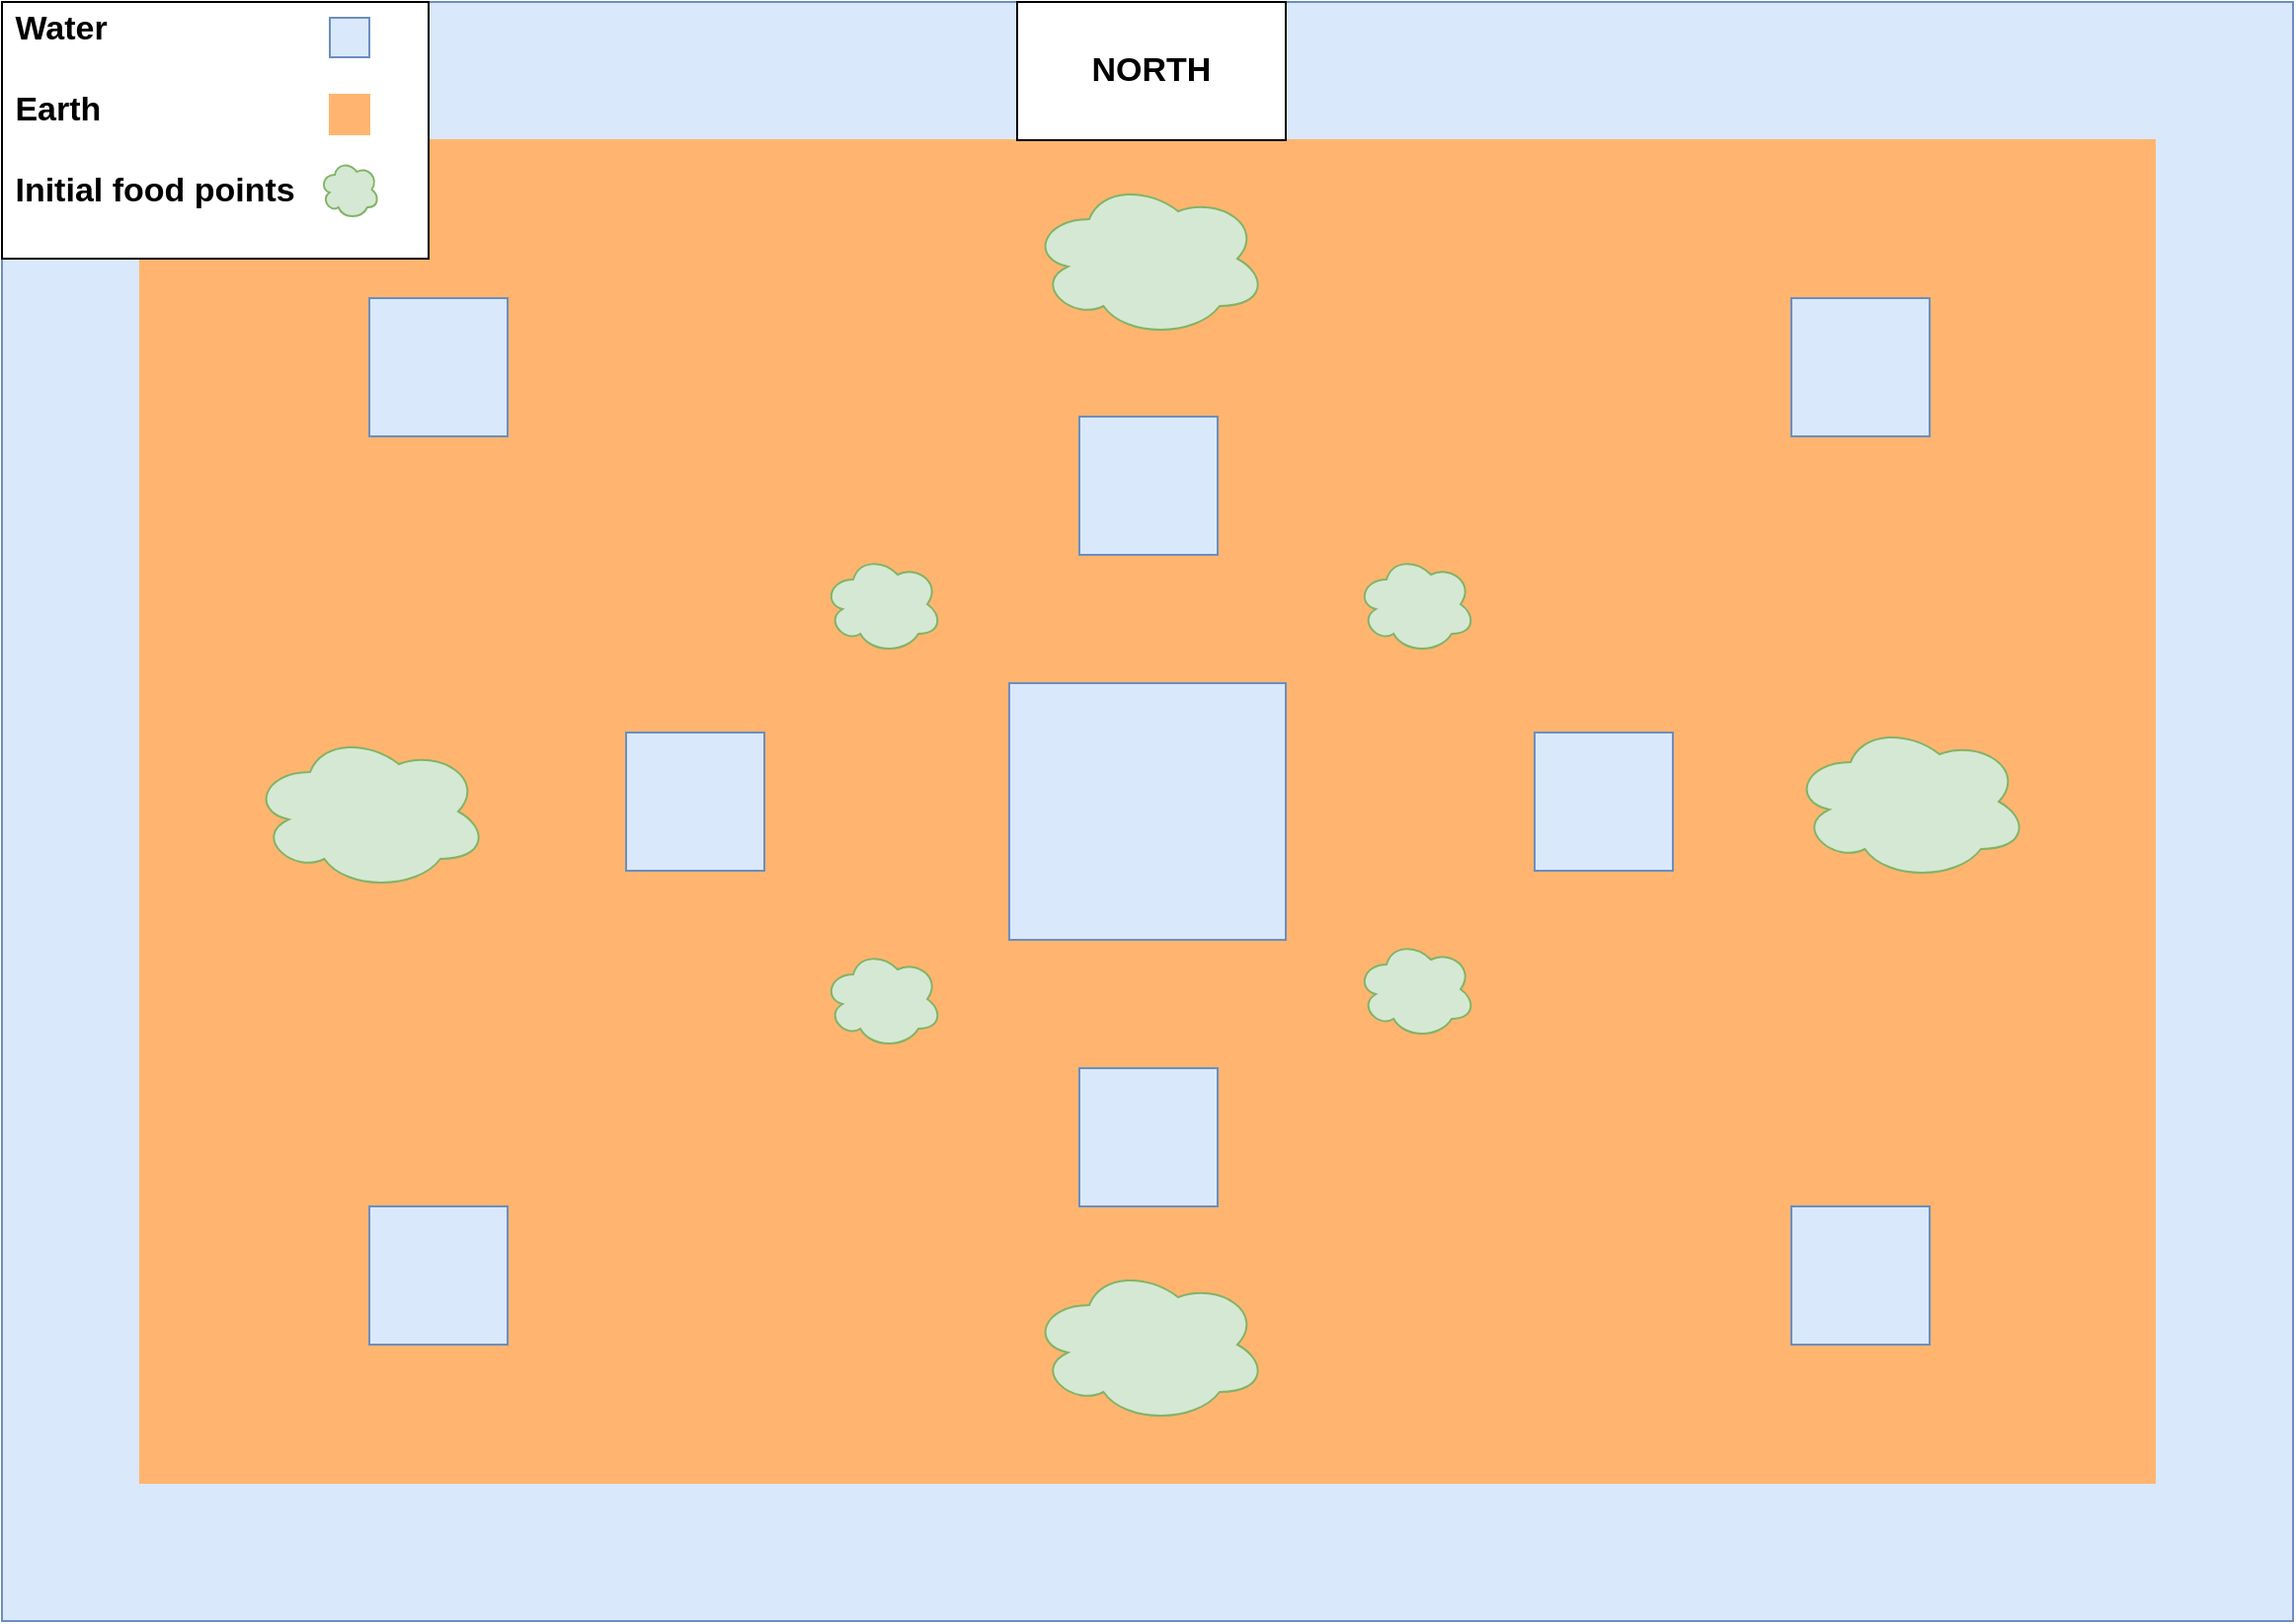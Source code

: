 <mxfile version="13.7.3" type="device"><diagram id="fKw9vPdynP2pRNAPCtEU" name="Page-1"><mxGraphModel dx="2222" dy="1823" grid="1" gridSize="10" guides="1" tooltips="1" connect="1" arrows="1" fold="1" page="1" pageScale="1" pageWidth="1169" pageHeight="827" math="0" shadow="0"><root><mxCell id="0"/><mxCell id="1" parent="0"/><mxCell id="Lkl-iBqYmnBwSIcHFg9j-1" value="" style="rounded=0;whiteSpace=wrap;html=1;fillColor=#dae8fc;strokeColor=#6c8ebf;" vertex="1" parent="1"><mxGeometry x="4" width="1160" height="820" as="geometry"/></mxCell><mxCell id="Lkl-iBqYmnBwSIcHFg9j-2" value="" style="rounded=0;whiteSpace=wrap;html=1;strokeColor=#FFB570;fillColor=#FFB570;" vertex="1" parent="1"><mxGeometry x="74" y="70" width="1020" height="680" as="geometry"/></mxCell><mxCell id="Lkl-iBqYmnBwSIcHFg9j-3" value="" style="rounded=0;whiteSpace=wrap;html=1;strokeColor=#6c8ebf;fillColor=#dae8fc;" vertex="1" parent="1"><mxGeometry x="514" y="345" width="140" height="130" as="geometry"/></mxCell><mxCell id="Lkl-iBqYmnBwSIcHFg9j-4" value="" style="rounded=0;whiteSpace=wrap;html=1;strokeColor=#6c8ebf;fillColor=#dae8fc;" vertex="1" parent="1"><mxGeometry x="190" y="150" width="70" height="70" as="geometry"/></mxCell><mxCell id="Lkl-iBqYmnBwSIcHFg9j-5" value="" style="rounded=0;whiteSpace=wrap;html=1;strokeColor=#6c8ebf;fillColor=#dae8fc;" vertex="1" parent="1"><mxGeometry x="910" y="610" width="70" height="70" as="geometry"/></mxCell><mxCell id="Lkl-iBqYmnBwSIcHFg9j-6" value="" style="rounded=0;whiteSpace=wrap;html=1;strokeColor=#6c8ebf;fillColor=#dae8fc;" vertex="1" parent="1"><mxGeometry x="910" y="150" width="70" height="70" as="geometry"/></mxCell><mxCell id="Lkl-iBqYmnBwSIcHFg9j-7" value="" style="rounded=0;whiteSpace=wrap;html=1;strokeColor=#6c8ebf;fillColor=#dae8fc;" vertex="1" parent="1"><mxGeometry x="190" y="610" width="70" height="70" as="geometry"/></mxCell><mxCell id="Lkl-iBqYmnBwSIcHFg9j-8" value="" style="rounded=0;whiteSpace=wrap;html=1;strokeColor=#6c8ebf;fillColor=#dae8fc;" vertex="1" parent="1"><mxGeometry x="320" y="370" width="70" height="70" as="geometry"/></mxCell><mxCell id="Lkl-iBqYmnBwSIcHFg9j-9" value="" style="rounded=0;whiteSpace=wrap;html=1;strokeColor=#6c8ebf;fillColor=#dae8fc;" vertex="1" parent="1"><mxGeometry x="549.5" y="540" width="70" height="70" as="geometry"/></mxCell><mxCell id="Lkl-iBqYmnBwSIcHFg9j-10" value="" style="rounded=0;whiteSpace=wrap;html=1;strokeColor=#6c8ebf;fillColor=#dae8fc;" vertex="1" parent="1"><mxGeometry x="549.5" y="210" width="70" height="70" as="geometry"/></mxCell><mxCell id="Lkl-iBqYmnBwSIcHFg9j-11" value="" style="rounded=0;whiteSpace=wrap;html=1;strokeColor=#6c8ebf;fillColor=#dae8fc;" vertex="1" parent="1"><mxGeometry x="780" y="370" width="70" height="70" as="geometry"/></mxCell><mxCell id="Lkl-iBqYmnBwSIcHFg9j-13" value="" style="ellipse;shape=cloud;whiteSpace=wrap;html=1;strokeColor=#82b366;fillColor=#d5e8d4;" vertex="1" parent="1"><mxGeometry x="130" y="370" width="120" height="80" as="geometry"/></mxCell><mxCell id="Lkl-iBqYmnBwSIcHFg9j-14" value="" style="ellipse;shape=cloud;whiteSpace=wrap;html=1;strokeColor=#82b366;fillColor=#d5e8d4;" vertex="1" parent="1"><mxGeometry x="910" y="365" width="120" height="80" as="geometry"/></mxCell><mxCell id="Lkl-iBqYmnBwSIcHFg9j-15" value="&lt;span style=&quot;color: rgba(0 , 0 , 0 , 0) ; font-family: monospace ; font-size: 0px&quot;&gt;%3CmxGraphModel%3E%3Croot%3E%3CmxCell%20id%3D%220%22%2F%3E%3CmxCell%20id%3D%221%22%20parent%3D%220%22%2F%3E%3CmxCell%20id%3D%222%22%20value%3D%22%22%20style%3D%22ellipse%3Bshape%3Dcloud%3BwhiteSpace%3Dwrap%3Bhtml%3D1%3BstrokeColor%3D%2382b366%3BfillColor%3D%23d5e8d4%3B%22%20vertex%3D%221%22%20parent%3D%221%22%3E%3CmxGeometry%20x%3D%22910%22%20y%3D%22365%22%20width%3D%22120%22%20height%3D%2280%22%20as%3D%22geometry%22%2F%3E%3C%2FmxCell%3E%3C%2Froot%3E%3C%2FmxGraphModel%3E&lt;/span&gt;" style="ellipse;shape=cloud;whiteSpace=wrap;html=1;strokeColor=#82b366;fillColor=#d5e8d4;" vertex="1" parent="1"><mxGeometry x="524.5" y="640" width="120" height="80" as="geometry"/></mxCell><mxCell id="Lkl-iBqYmnBwSIcHFg9j-16" value="&lt;span style=&quot;color: rgba(0 , 0 , 0 , 0) ; font-family: monospace ; font-size: 0px&quot;&gt;%3CmxGraphModel%3E%3Croot%3E%3CmxCell%20id%3D%220%22%2F%3E%3CmxCell%20id%3D%221%22%20parent%3D%220%22%2F%3E%3CmxCell%20id%3D%222%22%20value%3D%22%22%20style%3D%22ellipse%3Bshape%3Dcloud%3BwhiteSpace%3Dwrap%3Bhtml%3D1%3BstrokeColor%3D%2382b366%3BfillColor%3D%23d5e8d4%3B%22%20vertex%3D%221%22%20parent%3D%221%22%3E%3CmxGeometry%20x%3D%22910%22%20y%3D%22365%22%20width%3D%22120%22%20height%3D%2280%22%20as%3D%22geometry%22%2F%3E%3C%2FmxCell%3E%3C%2Froot%3E%3C%2FmxGraphModel%3E&lt;/span&gt;" style="ellipse;shape=cloud;whiteSpace=wrap;html=1;strokeColor=#82b366;fillColor=#d5e8d4;" vertex="1" parent="1"><mxGeometry x="524.5" y="90" width="120" height="80" as="geometry"/></mxCell><mxCell id="Lkl-iBqYmnBwSIcHFg9j-17" value="&lt;span style=&quot;color: rgba(0 , 0 , 0 , 0) ; font-family: monospace ; font-size: 0px&quot;&gt;%3CmxGraphModel%3E%3Croot%3E%3CmxCell%20id%3D%220%22%2F%3E%3CmxCell%20id%3D%221%22%20parent%3D%220%22%2F%3E%3CmxCell%20id%3D%222%22%20value%3D%22%22%20style%3D%22ellipse%3Bshape%3Dcloud%3BwhiteSpace%3Dwrap%3Bhtml%3D1%3BstrokeColor%3D%2382b366%3BfillColor%3D%23d5e8d4%3B%22%20vertex%3D%221%22%20parent%3D%221%22%3E%3CmxGeometry%20x%3D%22910%22%20y%3D%22365%22%20width%3D%22120%22%20height%3D%2280%22%20as%3D%22geometry%22%2F%3E%3C%2FmxCell%3E%3C%2Froot%3E%3C%2FmxGraphModel%3E&lt;/span&gt;" style="ellipse;shape=cloud;whiteSpace=wrap;html=1;strokeColor=#82b366;fillColor=#d5e8d4;" vertex="1" parent="1"><mxGeometry x="690" y="280" width="60" height="50" as="geometry"/></mxCell><mxCell id="Lkl-iBqYmnBwSIcHFg9j-18" value="&lt;span style=&quot;color: rgba(0 , 0 , 0 , 0) ; font-family: monospace ; font-size: 0px&quot;&gt;%3CmxGraphModel%3E%3Croot%3E%3CmxCell%20id%3D%220%22%2F%3E%3CmxCell%20id%3D%221%22%20parent%3D%220%22%2F%3E%3CmxCell%20id%3D%222%22%20value%3D%22%22%20style%3D%22ellipse%3Bshape%3Dcloud%3BwhiteSpace%3Dwrap%3Bhtml%3D1%3BstrokeColor%3D%2382b366%3BfillColor%3D%23d5e8d4%3B%22%20vertex%3D%221%22%20parent%3D%221%22%3E%3CmxGeometry%20x%3D%22910%22%20y%3D%22365%22%20width%3D%22120%22%20height%3D%2280%22%20as%3D%22geometry%22%2F%3E%3C%2FmxCell%3E%3C%2Froot%3E%3C%2FmxGraphModel%3E&lt;/span&gt;" style="ellipse;shape=cloud;whiteSpace=wrap;html=1;strokeColor=#82b366;fillColor=#d5e8d4;" vertex="1" parent="1"><mxGeometry x="420" y="280" width="60" height="50" as="geometry"/></mxCell><mxCell id="Lkl-iBqYmnBwSIcHFg9j-19" value="&lt;span style=&quot;color: rgba(0 , 0 , 0 , 0) ; font-family: monospace ; font-size: 0px&quot;&gt;%3CmxGraphModel%3E%3Croot%3E%3CmxCell%20id%3D%220%22%2F%3E%3CmxCell%20id%3D%221%22%20parent%3D%220%22%2F%3E%3CmxCell%20id%3D%222%22%20value%3D%22%22%20style%3D%22ellipse%3Bshape%3Dcloud%3BwhiteSpace%3Dwrap%3Bhtml%3D1%3BstrokeColor%3D%2382b366%3BfillColor%3D%23d5e8d4%3B%22%20vertex%3D%221%22%20parent%3D%221%22%3E%3CmxGeometry%20x%3D%22910%22%20y%3D%22365%22%20width%3D%22120%22%20height%3D%2280%22%20as%3D%22geometry%22%2F%3E%3C%2FmxCell%3E%3C%2Froot%3E%3C%2FmxGraphModel%3E&lt;/span&gt;" style="ellipse;shape=cloud;whiteSpace=wrap;html=1;strokeColor=#82b366;fillColor=#d5e8d4;" vertex="1" parent="1"><mxGeometry x="420" y="480" width="60" height="50" as="geometry"/></mxCell><mxCell id="Lkl-iBqYmnBwSIcHFg9j-20" value="&lt;span style=&quot;color: rgba(0 , 0 , 0 , 0) ; font-family: monospace ; font-size: 0px&quot;&gt;%3CmxGraphModel%3E%3Croot%3E%3CmxCell%20id%3D%220%22%2F%3E%3CmxCell%20id%3D%221%22%20parent%3D%220%22%2F%3E%3CmxCell%20id%3D%222%22%20value%3D%22%22%20style%3D%22ellipse%3Bshape%3Dcloud%3BwhiteSpace%3Dwrap%3Bhtml%3D1%3BstrokeColor%3D%2382b366%3BfillColor%3D%23d5e8d4%3B%22%20vertex%3D%221%22%20parent%3D%221%22%3E%3CmxGeometry%20x%3D%22910%22%20y%3D%22365%22%20width%3D%22120%22%20height%3D%2280%22%20as%3D%22geometry%22%2F%3E%3C%2FmxCell%3E%3C%2Froot%3E%3C%2FmxGraphModel%3E&lt;/span&gt;" style="ellipse;shape=cloud;whiteSpace=wrap;html=1;strokeColor=#82b366;fillColor=#d5e8d4;" vertex="1" parent="1"><mxGeometry x="690" y="475" width="60" height="50" as="geometry"/></mxCell><mxCell id="Lkl-iBqYmnBwSIcHFg9j-23" value="&lt;b&gt;&lt;font style=&quot;font-size: 17px&quot;&gt;NORTH&lt;/font&gt;&lt;/b&gt;" style="rounded=0;whiteSpace=wrap;html=1;" vertex="1" parent="1"><mxGeometry x="518" width="136" height="70" as="geometry"/></mxCell><mxCell id="Lkl-iBqYmnBwSIcHFg9j-24" value="&lt;b style=&quot;font-size: 17px&quot;&gt;&amp;nbsp;Water&lt;/b&gt;&lt;br&gt;&lt;span style=&quot;font-size: 17px&quot;&gt;&lt;b&gt;&lt;br&gt;&lt;/b&gt;&lt;/span&gt;&lt;b style=&quot;font-size: 17px&quot;&gt;&amp;nbsp;Earth&lt;/b&gt;&lt;br&gt;&lt;span style=&quot;font-size: 17px&quot;&gt;&lt;b&gt;&lt;br&gt;&lt;/b&gt;&lt;/span&gt;&lt;span style=&quot;font-size: 17px&quot;&gt;&lt;b&gt;&lt;div&gt;&lt;b&gt;&amp;nbsp;Initial food points&lt;/b&gt;&lt;/div&gt;&lt;/b&gt;&lt;/span&gt;&lt;span style=&quot;font-size: 17px&quot;&gt;&lt;b&gt;&lt;div&gt;&lt;b&gt;&lt;br&gt;&lt;/b&gt;&lt;/div&gt;&lt;/b&gt;&lt;/span&gt;" style="rounded=0;whiteSpace=wrap;html=1;align=left;" vertex="1" parent="1"><mxGeometry x="4" width="216" height="130" as="geometry"/></mxCell><mxCell id="Lkl-iBqYmnBwSIcHFg9j-25" value="" style="rounded=0;whiteSpace=wrap;html=1;strokeColor=#6c8ebf;fillColor=#dae8fc;" vertex="1" parent="1"><mxGeometry x="170" y="8" width="20" height="20" as="geometry"/></mxCell><mxCell id="Lkl-iBqYmnBwSIcHFg9j-26" value="" style="rounded=0;whiteSpace=wrap;html=1;fillColor=#FFB570;strokeColor=#FFB570;" vertex="1" parent="1"><mxGeometry x="170" y="47" width="20" height="20" as="geometry"/></mxCell><mxCell id="Lkl-iBqYmnBwSIcHFg9j-27" value="&lt;span style=&quot;color: rgba(0 , 0 , 0 , 0) ; font-family: monospace ; font-size: 0px&quot;&gt;%3CmxGraphModel%3E%3Croot%3E%3CmxCell%20id%3D%220%22%2F%3E%3CmxCell%20id%3D%221%22%20parent%3D%220%22%2F%3E%3CmxCell%20id%3D%222%22%20value%3D%22%22%20style%3D%22ellipse%3Bshape%3Dcloud%3BwhiteSpace%3Dwrap%3Bhtml%3D1%3BstrokeColor%3D%2382b366%3BfillColor%3D%23d5e8d4%3B%22%20vertex%3D%221%22%20parent%3D%221%22%3E%3CmxGeometry%20x%3D%22910%22%20y%3D%22365%22%20width%3D%22120%22%20height%3D%2280%22%20as%3D%22geometry%22%2F%3E%3C%2FmxCell%3E%3C%2Froot%3E%3C%2FmxGraphModel%3E&lt;/span&gt;" style="ellipse;shape=cloud;whiteSpace=wrap;html=1;strokeColor=#82b366;fillColor=#d5e8d4;" vertex="1" parent="1"><mxGeometry x="165" y="80" width="30" height="30" as="geometry"/></mxCell></root></mxGraphModel></diagram></mxfile>